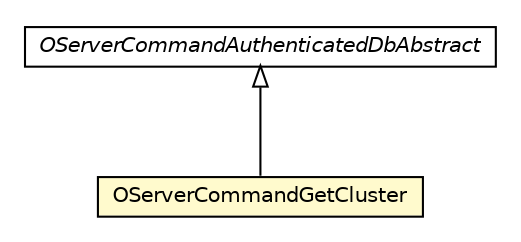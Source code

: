 #!/usr/local/bin/dot
#
# Class diagram 
# Generated by UMLGraph version R5_6-24-gf6e263 (http://www.umlgraph.org/)
#

digraph G {
	edge [fontname="Helvetica",fontsize=10,labelfontname="Helvetica",labelfontsize=10];
	node [fontname="Helvetica",fontsize=10,shape=plaintext];
	nodesep=0.25;
	ranksep=0.5;
	// com.orientechnologies.orient.server.network.protocol.http.command.get.OServerCommandGetCluster
	c3728681 [label=<<table title="com.orientechnologies.orient.server.network.protocol.http.command.get.OServerCommandGetCluster" border="0" cellborder="1" cellspacing="0" cellpadding="2" port="p" bgcolor="lemonChiffon" href="./OServerCommandGetCluster.html">
		<tr><td><table border="0" cellspacing="0" cellpadding="1">
<tr><td align="center" balign="center"> OServerCommandGetCluster </td></tr>
		</table></td></tr>
		</table>>, URL="./OServerCommandGetCluster.html", fontname="Helvetica", fontcolor="black", fontsize=10.0];
	// com.orientechnologies.orient.server.network.protocol.http.command.OServerCommandAuthenticatedDbAbstract
	c3728695 [label=<<table title="com.orientechnologies.orient.server.network.protocol.http.command.OServerCommandAuthenticatedDbAbstract" border="0" cellborder="1" cellspacing="0" cellpadding="2" port="p" href="../OServerCommandAuthenticatedDbAbstract.html">
		<tr><td><table border="0" cellspacing="0" cellpadding="1">
<tr><td align="center" balign="center"><font face="Helvetica-Oblique"> OServerCommandAuthenticatedDbAbstract </font></td></tr>
		</table></td></tr>
		</table>>, URL="../OServerCommandAuthenticatedDbAbstract.html", fontname="Helvetica", fontcolor="black", fontsize=10.0];
	//com.orientechnologies.orient.server.network.protocol.http.command.get.OServerCommandGetCluster extends com.orientechnologies.orient.server.network.protocol.http.command.OServerCommandAuthenticatedDbAbstract
	c3728695:p -> c3728681:p [dir=back,arrowtail=empty];
}

